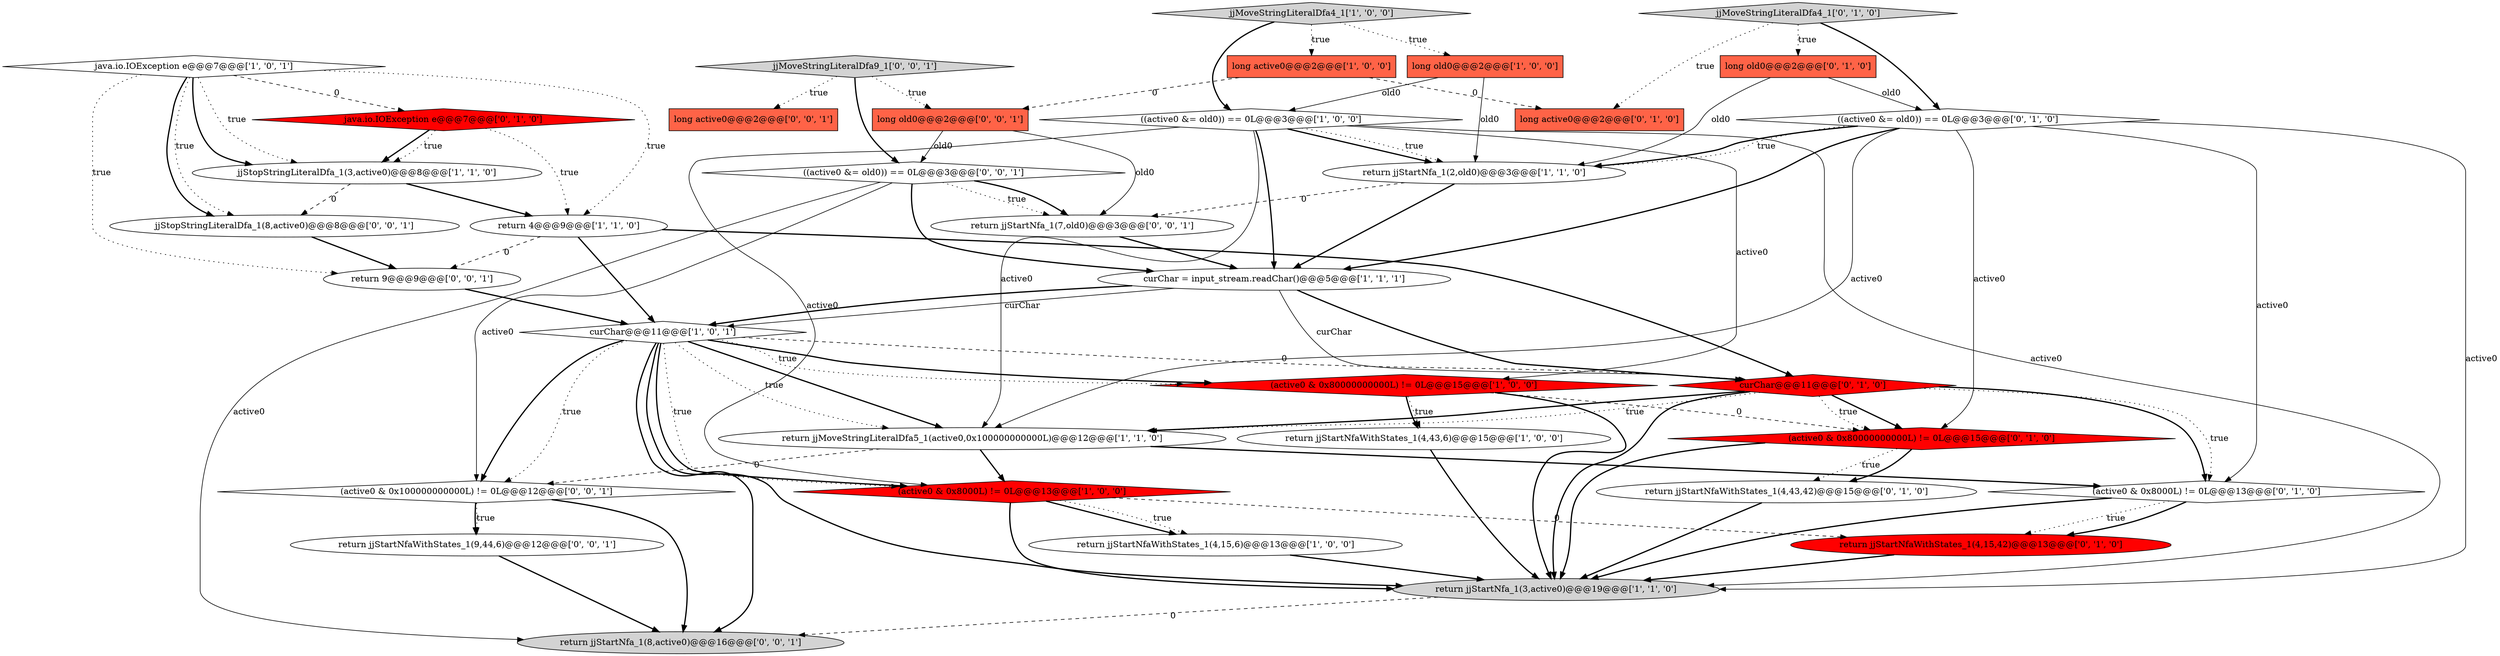 digraph {
26 [style = filled, label = "jjStopStringLiteralDfa_1(8,active0)@@@8@@@['0', '0', '1']", fillcolor = white, shape = ellipse image = "AAA0AAABBB3BBB"];
25 [style = filled, label = "curChar@@@11@@@['0', '1', '0']", fillcolor = red, shape = diamond image = "AAA1AAABBB2BBB"];
4 [style = filled, label = "long old0@@@2@@@['1', '0', '0']", fillcolor = tomato, shape = box image = "AAA0AAABBB1BBB"];
33 [style = filled, label = "return jjStartNfa_1(8,active0)@@@16@@@['0', '0', '1']", fillcolor = lightgray, shape = ellipse image = "AAA0AAABBB3BBB"];
23 [style = filled, label = "return jjStartNfaWithStates_1(4,15,42)@@@13@@@['0', '1', '0']", fillcolor = red, shape = ellipse image = "AAA1AAABBB2BBB"];
6 [style = filled, label = "java.io.IOException e@@@7@@@['1', '0', '1']", fillcolor = white, shape = diamond image = "AAA0AAABBB1BBB"];
22 [style = filled, label = "(active0 & 0x8000L) != 0L@@@13@@@['0', '1', '0']", fillcolor = white, shape = diamond image = "AAA0AAABBB2BBB"];
2 [style = filled, label = "return jjStartNfa_1(3,active0)@@@19@@@['1', '1', '0']", fillcolor = lightgray, shape = ellipse image = "AAA0AAABBB1BBB"];
31 [style = filled, label = "(active0 & 0x100000000000L) != 0L@@@12@@@['0', '0', '1']", fillcolor = white, shape = diamond image = "AAA0AAABBB3BBB"];
10 [style = filled, label = "long active0@@@2@@@['1', '0', '0']", fillcolor = tomato, shape = box image = "AAA1AAABBB1BBB"];
27 [style = filled, label = "return 9@@@9@@@['0', '0', '1']", fillcolor = white, shape = ellipse image = "AAA0AAABBB3BBB"];
8 [style = filled, label = "curChar = input_stream.readChar()@@@5@@@['1', '1', '1']", fillcolor = white, shape = ellipse image = "AAA0AAABBB1BBB"];
5 [style = filled, label = "return jjStartNfaWithStates_1(4,15,6)@@@13@@@['1', '0', '0']", fillcolor = white, shape = ellipse image = "AAA0AAABBB1BBB"];
14 [style = filled, label = "jjMoveStringLiteralDfa4_1['1', '0', '0']", fillcolor = lightgray, shape = diamond image = "AAA0AAABBB1BBB"];
30 [style = filled, label = "long active0@@@2@@@['0', '0', '1']", fillcolor = tomato, shape = box image = "AAA0AAABBB3BBB"];
32 [style = filled, label = "jjMoveStringLiteralDfa9_1['0', '0', '1']", fillcolor = lightgray, shape = diamond image = "AAA0AAABBB3BBB"];
35 [style = filled, label = "return jjStartNfa_1(7,old0)@@@3@@@['0', '0', '1']", fillcolor = white, shape = ellipse image = "AAA0AAABBB3BBB"];
9 [style = filled, label = "return jjStartNfaWithStates_1(4,43,6)@@@15@@@['1', '0', '0']", fillcolor = white, shape = ellipse image = "AAA0AAABBB1BBB"];
12 [style = filled, label = "(active0 & 0x8000L) != 0L@@@13@@@['1', '0', '0']", fillcolor = red, shape = diamond image = "AAA1AAABBB1BBB"];
16 [style = filled, label = "return jjStartNfaWithStates_1(4,43,42)@@@15@@@['0', '1', '0']", fillcolor = white, shape = ellipse image = "AAA0AAABBB2BBB"];
28 [style = filled, label = "((active0 &= old0)) == 0L@@@3@@@['0', '0', '1']", fillcolor = white, shape = diamond image = "AAA0AAABBB3BBB"];
7 [style = filled, label = "return jjStartNfa_1(2,old0)@@@3@@@['1', '1', '0']", fillcolor = white, shape = ellipse image = "AAA0AAABBB1BBB"];
15 [style = filled, label = "curChar@@@11@@@['1', '0', '1']", fillcolor = white, shape = diamond image = "AAA0AAABBB1BBB"];
1 [style = filled, label = "((active0 &= old0)) == 0L@@@3@@@['1', '0', '0']", fillcolor = white, shape = diamond image = "AAA0AAABBB1BBB"];
3 [style = filled, label = "jjStopStringLiteralDfa_1(3,active0)@@@8@@@['1', '1', '0']", fillcolor = white, shape = ellipse image = "AAA0AAABBB1BBB"];
29 [style = filled, label = "return jjStartNfaWithStates_1(9,44,6)@@@12@@@['0', '0', '1']", fillcolor = white, shape = ellipse image = "AAA0AAABBB3BBB"];
0 [style = filled, label = "return 4@@@9@@@['1', '1', '0']", fillcolor = white, shape = ellipse image = "AAA0AAABBB1BBB"];
20 [style = filled, label = "long active0@@@2@@@['0', '1', '0']", fillcolor = tomato, shape = box image = "AAA1AAABBB2BBB"];
24 [style = filled, label = "(active0 & 0x80000000000L) != 0L@@@15@@@['0', '1', '0']", fillcolor = red, shape = diamond image = "AAA1AAABBB2BBB"];
17 [style = filled, label = "((active0 &= old0)) == 0L@@@3@@@['0', '1', '0']", fillcolor = white, shape = diamond image = "AAA0AAABBB2BBB"];
18 [style = filled, label = "jjMoveStringLiteralDfa4_1['0', '1', '0']", fillcolor = lightgray, shape = diamond image = "AAA0AAABBB2BBB"];
13 [style = filled, label = "return jjMoveStringLiteralDfa5_1(active0,0x100000000000L)@@@12@@@['1', '1', '0']", fillcolor = white, shape = ellipse image = "AAA0AAABBB1BBB"];
11 [style = filled, label = "(active0 & 0x80000000000L) != 0L@@@15@@@['1', '0', '0']", fillcolor = red, shape = diamond image = "AAA1AAABBB1BBB"];
34 [style = filled, label = "long old0@@@2@@@['0', '0', '1']", fillcolor = tomato, shape = box image = "AAA0AAABBB3BBB"];
21 [style = filled, label = "java.io.IOException e@@@7@@@['0', '1', '0']", fillcolor = red, shape = diamond image = "AAA1AAABBB2BBB"];
19 [style = filled, label = "long old0@@@2@@@['0', '1', '0']", fillcolor = tomato, shape = box image = "AAA0AAABBB2BBB"];
6->3 [style = bold, label=""];
12->5 [style = bold, label=""];
25->22 [style = bold, label=""];
28->35 [style = dotted, label="true"];
10->34 [style = dashed, label="0"];
15->31 [style = dotted, label="true"];
18->20 [style = dotted, label="true"];
7->8 [style = bold, label=""];
11->9 [style = bold, label=""];
0->15 [style = bold, label=""];
27->15 [style = bold, label=""];
12->2 [style = bold, label=""];
6->26 [style = dotted, label="true"];
15->25 [style = dashed, label="0"];
15->11 [style = bold, label=""];
0->25 [style = bold, label=""];
7->35 [style = dashed, label="0"];
32->30 [style = dotted, label="true"];
35->8 [style = bold, label=""];
8->25 [style = solid, label="curChar"];
10->20 [style = dashed, label="0"];
1->13 [style = solid, label="active0"];
13->22 [style = bold, label=""];
6->0 [style = dotted, label="true"];
6->3 [style = dotted, label="true"];
19->7 [style = solid, label="old0"];
21->3 [style = bold, label=""];
17->24 [style = solid, label="active0"];
17->2 [style = solid, label="active0"];
15->13 [style = bold, label=""];
22->23 [style = dotted, label="true"];
9->2 [style = bold, label=""];
21->0 [style = dotted, label="true"];
31->29 [style = bold, label=""];
0->27 [style = dashed, label="0"];
22->23 [style = bold, label=""];
25->2 [style = bold, label=""];
3->0 [style = bold, label=""];
15->13 [style = dotted, label="true"];
25->24 [style = bold, label=""];
26->27 [style = bold, label=""];
28->35 [style = bold, label=""];
4->7 [style = solid, label="old0"];
13->12 [style = bold, label=""];
13->31 [style = dashed, label="0"];
15->31 [style = bold, label=""];
4->1 [style = solid, label="old0"];
31->33 [style = bold, label=""];
15->12 [style = dotted, label="true"];
15->12 [style = bold, label=""];
2->33 [style = dashed, label="0"];
1->2 [style = solid, label="active0"];
28->33 [style = solid, label="active0"];
14->4 [style = dotted, label="true"];
31->29 [style = dotted, label="true"];
15->33 [style = bold, label=""];
17->8 [style = bold, label=""];
6->26 [style = bold, label=""];
1->8 [style = bold, label=""];
8->15 [style = bold, label=""];
22->2 [style = bold, label=""];
32->34 [style = dotted, label="true"];
19->17 [style = solid, label="old0"];
34->35 [style = solid, label="old0"];
12->23 [style = dashed, label="0"];
3->26 [style = dashed, label="0"];
18->19 [style = dotted, label="true"];
25->24 [style = dotted, label="true"];
11->9 [style = dotted, label="true"];
25->13 [style = dotted, label="true"];
1->7 [style = bold, label=""];
24->16 [style = dotted, label="true"];
1->11 [style = solid, label="active0"];
8->15 [style = solid, label="curChar"];
1->12 [style = solid, label="active0"];
28->8 [style = bold, label=""];
15->11 [style = dotted, label="true"];
21->3 [style = dotted, label="true"];
17->22 [style = solid, label="active0"];
23->2 [style = bold, label=""];
6->27 [style = dotted, label="true"];
6->21 [style = dashed, label="0"];
15->2 [style = bold, label=""];
34->28 [style = solid, label="old0"];
24->2 [style = bold, label=""];
25->13 [style = bold, label=""];
28->31 [style = solid, label="active0"];
18->17 [style = bold, label=""];
16->2 [style = bold, label=""];
14->10 [style = dotted, label="true"];
11->2 [style = bold, label=""];
14->1 [style = bold, label=""];
1->7 [style = dotted, label="true"];
17->7 [style = bold, label=""];
24->16 [style = bold, label=""];
5->2 [style = bold, label=""];
29->33 [style = bold, label=""];
12->5 [style = dotted, label="true"];
11->24 [style = dashed, label="0"];
25->22 [style = dotted, label="true"];
17->7 [style = dotted, label="true"];
32->28 [style = bold, label=""];
8->25 [style = bold, label=""];
17->13 [style = solid, label="active0"];
}
